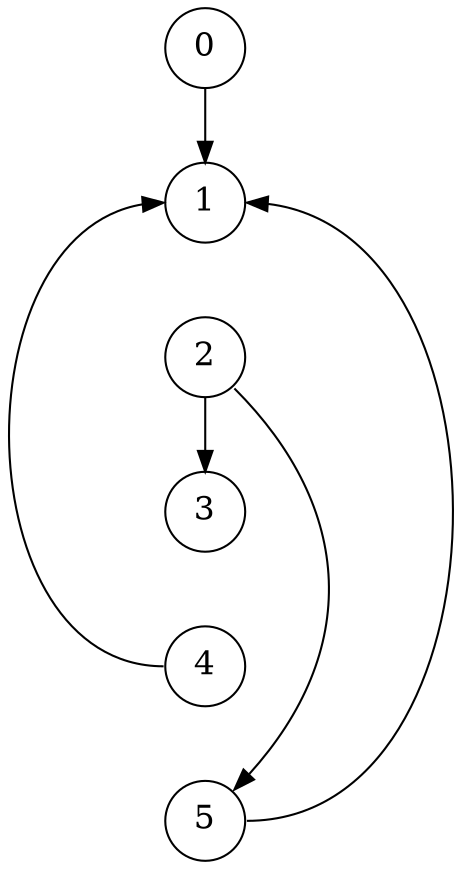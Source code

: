 // 6, [[1,0],[3,2],[5,2],[1,4],[1,5]]
// True

digraph "4b" {
    graph [dpi=300]
    layout="dot"

    node [shape="circle", fontsize=16]
    0, 1, 2, 3, 4, 5

    0 -> 1 [style="solid", weight=2]
    1 -> 2 [style="invis", weight=2]
    2 -> 3 [style="solid", weight=2]
    3 -> 4 [style="invis", weight=100]
    4 -> 5 [style="invis", weight=100]

    2:se -> 5:ne
    4:w -> 1:w
    5:e -> 1:e
}


